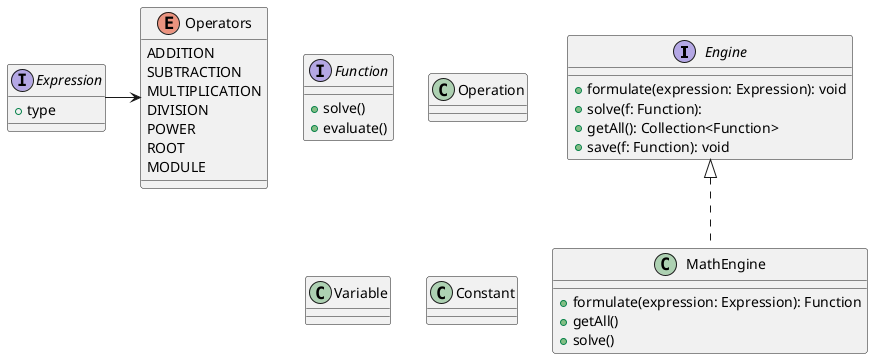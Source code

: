 @startuml
'https://plantuml.com/class-diagram

interface Engine {
  + formulate(expression: Expression): void
  + solve(f: Function):
  + getAll(): Collection<Function>
  + save(f: Function): void
}

class MathEngine implements Engine {
  + formulate(expression: Expression): Function
  + getAll()
  + solve()
}

interface Function {
  + solve()
  + evaluate()
}

interface Expression {
  + type
}

class Operation

enum Operators {
    ADDITION
    SUBTRACTION
    MULTIPLICATION
    DIVISION
    POWER
    ROOT
    MODULE
}

Expression -> Operators

class Variable
class Constant

class Operation

@enduml